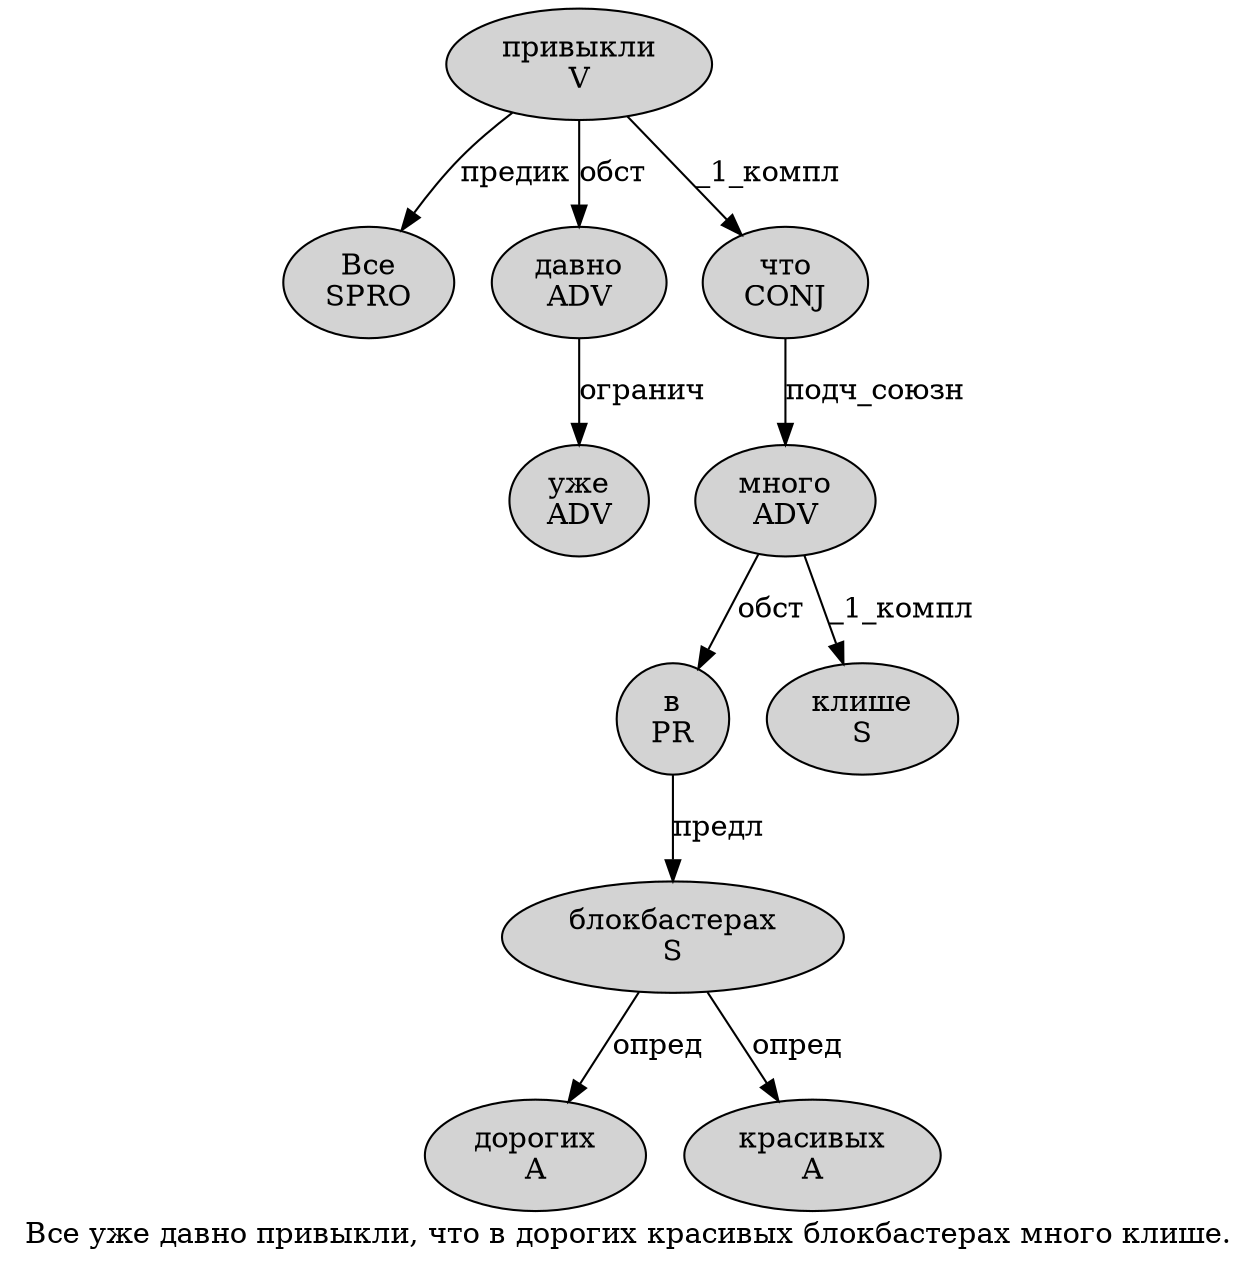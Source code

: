 digraph SENTENCE_4619 {
	graph [label="Все уже давно привыкли, что в дорогих красивых блокбастерах много клише."]
	node [style=filled]
		0 [label="Все
SPRO" color="" fillcolor=lightgray penwidth=1 shape=ellipse]
		1 [label="уже
ADV" color="" fillcolor=lightgray penwidth=1 shape=ellipse]
		2 [label="давно
ADV" color="" fillcolor=lightgray penwidth=1 shape=ellipse]
		3 [label="привыкли
V" color="" fillcolor=lightgray penwidth=1 shape=ellipse]
		5 [label="что
CONJ" color="" fillcolor=lightgray penwidth=1 shape=ellipse]
		6 [label="в
PR" color="" fillcolor=lightgray penwidth=1 shape=ellipse]
		7 [label="дорогих
A" color="" fillcolor=lightgray penwidth=1 shape=ellipse]
		8 [label="красивых
A" color="" fillcolor=lightgray penwidth=1 shape=ellipse]
		9 [label="блокбастерах
S" color="" fillcolor=lightgray penwidth=1 shape=ellipse]
		10 [label="много
ADV" color="" fillcolor=lightgray penwidth=1 shape=ellipse]
		11 [label="клише
S" color="" fillcolor=lightgray penwidth=1 shape=ellipse]
			2 -> 1 [label="огранич"]
			5 -> 10 [label="подч_союзн"]
			9 -> 7 [label="опред"]
			9 -> 8 [label="опред"]
			10 -> 6 [label="обст"]
			10 -> 11 [label="_1_компл"]
			3 -> 0 [label="предик"]
			3 -> 2 [label="обст"]
			3 -> 5 [label="_1_компл"]
			6 -> 9 [label="предл"]
}